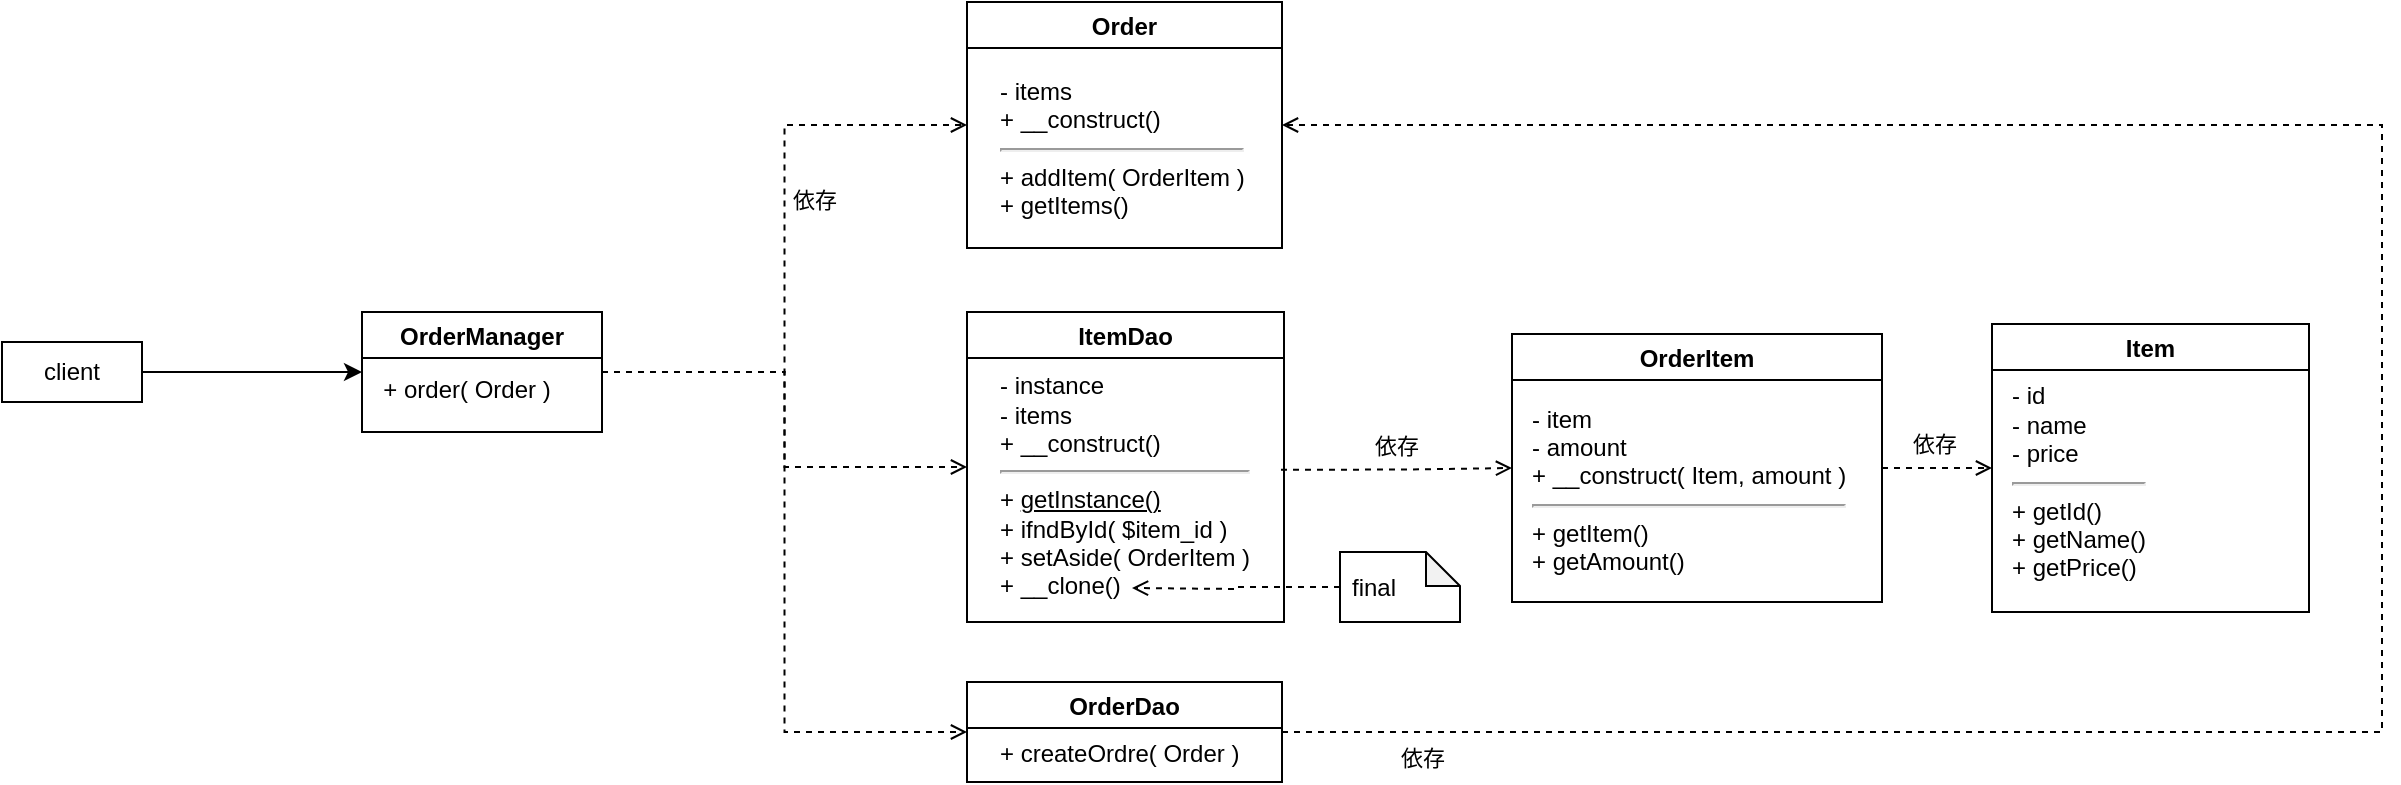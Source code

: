 <mxfile>
    <diagram id="Kevm4fN1ZLywGNJcQ6MG" name="ページ1">
        <mxGraphModel dx="1007" dy="673" grid="1" gridSize="10" guides="1" tooltips="1" connect="1" arrows="1" fold="1" page="1" pageScale="1" pageWidth="827" pageHeight="1169" math="0" shadow="0">
            <root>
                <mxCell id="0"/>
                <mxCell id="1" parent="0"/>
                <mxCell id="9" style="edgeStyle=orthogonalEdgeStyle;rounded=0;orthogonalLoop=1;jettySize=auto;html=1;entryX=0;entryY=0.5;entryDx=0;entryDy=0;" edge="1" parent="1" source="2" target="7">
                    <mxGeometry relative="1" as="geometry"/>
                </mxCell>
                <mxCell id="2" value="client" style="whiteSpace=wrap;html=1;" vertex="1" parent="1">
                    <mxGeometry x="70" y="190" width="70" height="30" as="geometry"/>
                </mxCell>
                <mxCell id="12" style="edgeStyle=orthogonalEdgeStyle;rounded=0;orthogonalLoop=1;jettySize=auto;html=1;entryX=0;entryY=0.5;entryDx=0;entryDy=0;endArrow=open;endFill=0;dashed=1;" edge="1" parent="1" source="7" target="11">
                    <mxGeometry relative="1" as="geometry">
                        <mxPoint x="440" y="90" as="targetPoint"/>
                    </mxGeometry>
                </mxCell>
                <mxCell id="17" value="依存" style="edgeLabel;html=1;align=center;verticalAlign=middle;resizable=0;points=[];" vertex="1" connectable="0" parent="12">
                    <mxGeometry x="0.161" relative="1" as="geometry">
                        <mxPoint x="14" as="offset"/>
                    </mxGeometry>
                </mxCell>
                <mxCell id="18" style="edgeStyle=orthogonalEdgeStyle;rounded=0;orthogonalLoop=1;jettySize=auto;html=1;entryX=0;entryY=0.5;entryDx=0;entryDy=0;dashed=1;endArrow=open;endFill=0;" edge="1" parent="1" source="7" target="13">
                    <mxGeometry relative="1" as="geometry"/>
                </mxCell>
                <mxCell id="19" style="edgeStyle=orthogonalEdgeStyle;rounded=0;orthogonalLoop=1;jettySize=auto;html=1;entryX=0;entryY=0.5;entryDx=0;entryDy=0;dashed=1;endArrow=open;endFill=0;" edge="1" parent="1" source="7" target="15">
                    <mxGeometry relative="1" as="geometry"/>
                </mxCell>
                <mxCell id="7" value="OrderManager" style="swimlane;" vertex="1" parent="1">
                    <mxGeometry x="250" y="175" width="120" height="60" as="geometry"/>
                </mxCell>
                <mxCell id="8" value="+ order( Order )" style="text;html=1;align=center;verticalAlign=middle;resizable=0;points=[];autosize=1;strokeColor=none;" vertex="1" parent="1">
                    <mxGeometry x="252" y="204" width="100" height="20" as="geometry"/>
                </mxCell>
                <mxCell id="11" value="Order" style="swimlane;" vertex="1" parent="1">
                    <mxGeometry x="552.5" y="20" width="157.5" height="123" as="geometry"/>
                </mxCell>
                <mxCell id="10" value="- items&lt;br&gt;+ __construct()&lt;br&gt;&lt;hr id=&quot;null&quot;&gt;+ addItem( OrderItem )&lt;br&gt;+ getItems()" style="text;html=1;align=left;verticalAlign=middle;resizable=0;points=[];autosize=1;strokeColor=none;spacingLeft=6;" vertex="1" parent="11">
                    <mxGeometry x="8.5" y="33" width="140" height="80" as="geometry"/>
                </mxCell>
                <mxCell id="13" value="ItemDao" style="swimlane;" vertex="1" parent="1">
                    <mxGeometry x="552.5" y="175" width="158.5" height="155" as="geometry"/>
                </mxCell>
                <mxCell id="14" value="- instance&lt;br&gt;- items&lt;br&gt;+ __construct()&lt;br&gt;&lt;hr id=&quot;null&quot;&gt;+ &lt;u&gt;getInstance()&lt;/u&gt;&lt;br&gt;+ ifndById( $item_id )&lt;br&gt;+ setAside( OrderItem )&lt;br&gt;+ __clone()" style="text;html=1;align=left;verticalAlign=middle;resizable=0;points=[];autosize=1;strokeColor=none;spacingLeft=6;" vertex="1" parent="13">
                    <mxGeometry x="8.5" y="27" width="150" height="120" as="geometry"/>
                </mxCell>
                <mxCell id="30" style="edgeStyle=orthogonalEdgeStyle;rounded=0;orthogonalLoop=1;jettySize=auto;html=1;dashed=1;endArrow=open;endFill=0;entryX=1;entryY=0.5;entryDx=0;entryDy=0;exitX=1;exitY=0.5;exitDx=0;exitDy=0;" edge="1" parent="1" source="15" target="11">
                    <mxGeometry relative="1" as="geometry">
                        <mxPoint x="1240" y="150" as="targetPoint"/>
                        <Array as="points">
                            <mxPoint x="1260" y="385"/>
                            <mxPoint x="1260" y="82"/>
                        </Array>
                    </mxGeometry>
                </mxCell>
                <mxCell id="31" value="依存" style="edgeLabel;html=1;align=center;verticalAlign=middle;resizable=0;points=[];" vertex="1" connectable="0" parent="30">
                    <mxGeometry x="-0.9" relative="1" as="geometry">
                        <mxPoint y="13" as="offset"/>
                    </mxGeometry>
                </mxCell>
                <mxCell id="15" value="OrderDao" style="swimlane;" vertex="1" parent="1">
                    <mxGeometry x="552.5" y="360" width="157.5" height="50" as="geometry"/>
                </mxCell>
                <mxCell id="16" value="+ createOrdre( Order )" style="text;html=1;align=left;verticalAlign=middle;resizable=0;points=[];autosize=1;strokeColor=none;spacingLeft=6;" vertex="1" parent="15">
                    <mxGeometry x="8.5" y="26" width="140" height="20" as="geometry"/>
                </mxCell>
                <mxCell id="21" style="edgeStyle=orthogonalEdgeStyle;rounded=0;orthogonalLoop=1;jettySize=auto;html=1;dashed=1;endArrow=open;endFill=0;" edge="1" parent="1" source="20">
                    <mxGeometry relative="1" as="geometry">
                        <mxPoint x="635" y="313" as="targetPoint"/>
                    </mxGeometry>
                </mxCell>
                <mxCell id="20" value="final" style="shape=note;whiteSpace=wrap;html=1;backgroundOutline=1;darkOpacity=0.05;align=left;size=17;spacingLeft=4;" vertex="1" parent="1">
                    <mxGeometry x="739" y="295" width="60" height="35" as="geometry"/>
                </mxCell>
                <mxCell id="22" value="OrderItem" style="swimlane;" vertex="1" parent="1">
                    <mxGeometry x="825" y="186" width="185" height="134" as="geometry"/>
                </mxCell>
                <mxCell id="32" value="- item&lt;br&gt;- amount&lt;br&gt;+ __construct( Item, amount )&lt;br&gt;&lt;hr id=&quot;null&quot;&gt;+ getItem()&lt;br&gt;+ getAmount()" style="text;html=1;strokeColor=none;fillColor=none;align=left;verticalAlign=middle;whiteSpace=wrap;rounded=0;" vertex="1" parent="22">
                    <mxGeometry x="7.5" y="28" width="170" height="100" as="geometry"/>
                </mxCell>
                <mxCell id="24" style="edgeStyle=orthogonalEdgeStyle;rounded=0;orthogonalLoop=1;jettySize=auto;html=1;dashed=1;endArrow=open;endFill=0;entryX=0;entryY=0.5;entryDx=0;entryDy=0;exitX=0.99;exitY=0.432;exitDx=0;exitDy=0;exitPerimeter=0;" edge="1" parent="1" source="14" target="22">
                    <mxGeometry relative="1" as="geometry">
                        <mxPoint x="795" y="254.5" as="targetPoint"/>
                        <mxPoint x="710" y="200" as="sourcePoint"/>
                    </mxGeometry>
                </mxCell>
                <mxCell id="25" value="依存" style="edgeLabel;html=1;align=center;verticalAlign=middle;resizable=0;points=[];" vertex="1" connectable="0" parent="24">
                    <mxGeometry x="-0.363" y="2" relative="1" as="geometry">
                        <mxPoint x="20" y="-10" as="offset"/>
                    </mxGeometry>
                </mxCell>
                <mxCell id="26" style="edgeStyle=orthogonalEdgeStyle;rounded=0;orthogonalLoop=1;jettySize=auto;html=1;dashed=1;endArrow=open;endFill=0;exitX=1;exitY=0.5;exitDx=0;exitDy=0;entryX=0;entryY=0.5;entryDx=0;entryDy=0;" edge="1" parent="1" source="22" target="28">
                    <mxGeometry relative="1" as="geometry">
                        <mxPoint x="1229.0" y="262" as="targetPoint"/>
                        <mxPoint x="1050" y="262" as="sourcePoint"/>
                    </mxGeometry>
                </mxCell>
                <mxCell id="27" value="依存" style="edgeLabel;html=1;align=center;verticalAlign=middle;resizable=0;points=[];" vertex="1" connectable="0" parent="26">
                    <mxGeometry x="-0.363" y="2" relative="1" as="geometry">
                        <mxPoint x="8" y="-10" as="offset"/>
                    </mxGeometry>
                </mxCell>
                <mxCell id="28" value="Item" style="swimlane;" vertex="1" parent="1">
                    <mxGeometry x="1065" y="181" width="158.5" height="144" as="geometry"/>
                </mxCell>
                <mxCell id="29" value="- id&lt;br&gt;- name&lt;br&gt;- price&lt;br&gt;&lt;hr id=&quot;null&quot;&gt;+ getId()&lt;br&gt;+ getName()&lt;br&gt;+ getPrice()" style="text;html=1;align=left;verticalAlign=middle;resizable=0;points=[];autosize=1;strokeColor=none;spacingLeft=6;" vertex="1" parent="28">
                    <mxGeometry x="2" y="29" width="90" height="100" as="geometry"/>
                </mxCell>
            </root>
        </mxGraphModel>
    </diagram>
</mxfile>
